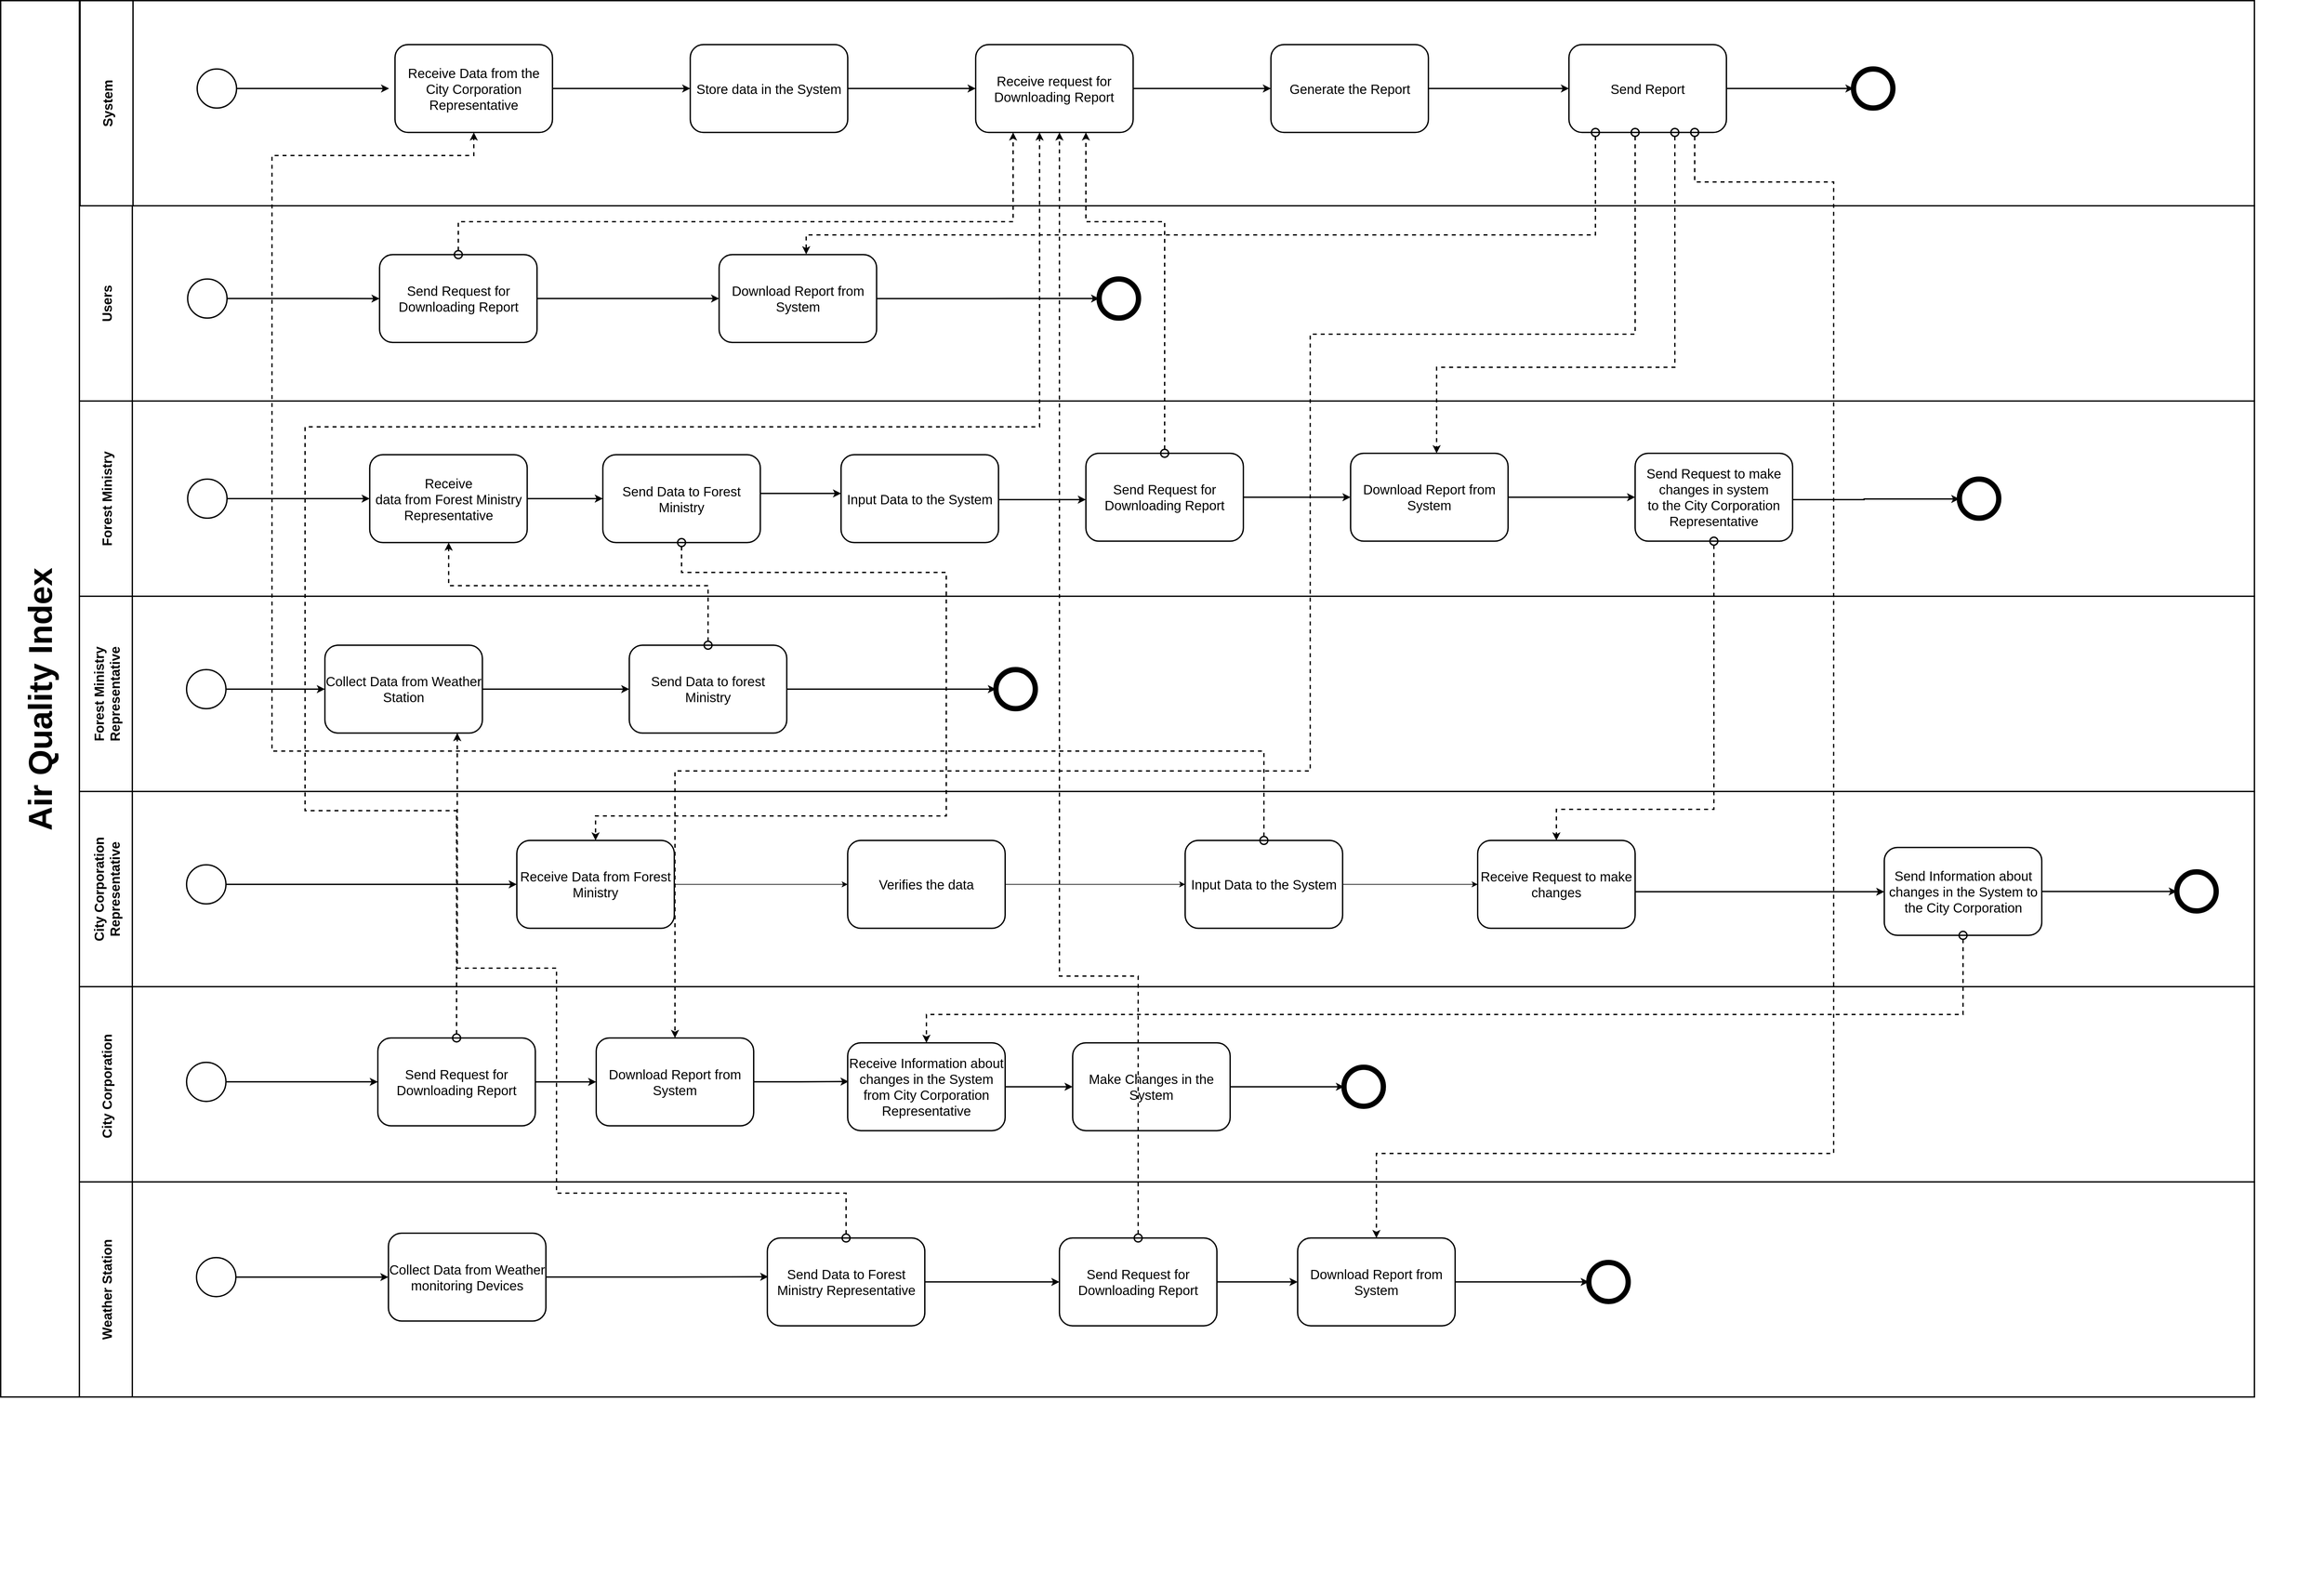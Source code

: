 <mxfile version="20.2.3" type="github">
  <diagram id="QK-G4r99VR7Iopguges4" name="Page-1">
    <mxGraphModel dx="4042" dy="3348" grid="1" gridSize="10" guides="1" tooltips="1" connect="1" arrows="1" fold="1" page="1" pageScale="1" pageWidth="850" pageHeight="1100" math="0" shadow="0">
      <root>
        <mxCell id="0" />
        <mxCell id="1" parent="0" />
        <mxCell id="4ae8aSRG42hauCQbg71n-1" value="" style="group;horizontal=0;" connectable="0" vertex="1" parent="1">
          <mxGeometry x="170" y="-742" width="3510" height="2360" as="geometry" />
        </mxCell>
        <mxCell id="4ae8aSRG42hauCQbg71n-2" value="Users" style="swimlane;horizontal=0;startSize=80;strokeWidth=2;fontSize=20;" vertex="1" parent="4ae8aSRG42hauCQbg71n-1">
          <mxGeometry x="118.983" y="300" width="3286.907" height="295" as="geometry" />
        </mxCell>
        <mxCell id="4ae8aSRG42hauCQbg71n-3" style="edgeStyle=orthogonalEdgeStyle;shape=connector;rounded=0;orthogonalLoop=1;jettySize=auto;html=1;exitX=1;exitY=0.5;exitDx=0;exitDy=0;exitPerimeter=0;labelBackgroundColor=default;fontFamily=Helvetica;fontSize=11;fontColor=default;startArrow=none;startFill=0;endArrow=classic;strokeColor=default;strokeWidth=2;" edge="1" parent="4ae8aSRG42hauCQbg71n-2" source="4ae8aSRG42hauCQbg71n-4" target="4ae8aSRG42hauCQbg71n-9">
          <mxGeometry relative="1" as="geometry" />
        </mxCell>
        <mxCell id="4ae8aSRG42hauCQbg71n-4" value="" style="strokeWidth=2;html=1;shape=mxgraph.flowchart.start_2;whiteSpace=wrap;" vertex="1" parent="4ae8aSRG42hauCQbg71n-2">
          <mxGeometry x="163.602" y="110.625" width="59.492" height="59" as="geometry" />
        </mxCell>
        <mxCell id="4ae8aSRG42hauCQbg71n-5" value="" style="strokeWidth=8;html=1;shape=mxgraph.flowchart.start_2;whiteSpace=wrap;" vertex="1" parent="4ae8aSRG42hauCQbg71n-2">
          <mxGeometry x="1541.021" y="110.625" width="59.492" height="59" as="geometry" />
        </mxCell>
        <mxCell id="4ae8aSRG42hauCQbg71n-6" value="&lt;span style=&quot;font-size: 20px;&quot;&gt;Download Report from System&lt;/span&gt;" style="rounded=1;whiteSpace=wrap;html=1;strokeWidth=2;" vertex="1" parent="4ae8aSRG42hauCQbg71n-2">
          <mxGeometry x="966.737" y="73.75" width="237.966" height="132.75" as="geometry" />
        </mxCell>
        <mxCell id="4ae8aSRG42hauCQbg71n-7" style="edgeStyle=orthogonalEdgeStyle;rounded=0;orthogonalLoop=1;jettySize=auto;html=1;entryX=0;entryY=0.5;entryDx=0;entryDy=0;entryPerimeter=0;strokeWidth=2;" edge="1" parent="4ae8aSRG42hauCQbg71n-2" source="4ae8aSRG42hauCQbg71n-6" target="4ae8aSRG42hauCQbg71n-5">
          <mxGeometry relative="1" as="geometry">
            <mxPoint x="1027.657" y="139.668" as="targetPoint" />
          </mxGeometry>
        </mxCell>
        <mxCell id="4ae8aSRG42hauCQbg71n-8" style="edgeStyle=orthogonalEdgeStyle;shape=connector;rounded=0;orthogonalLoop=1;jettySize=auto;html=1;exitX=1;exitY=0.5;exitDx=0;exitDy=0;entryX=0;entryY=0.5;entryDx=0;entryDy=0;labelBackgroundColor=default;fontFamily=Helvetica;fontSize=11;fontColor=default;startArrow=none;startFill=0;endArrow=classic;strokeColor=default;strokeWidth=2;" edge="1" parent="4ae8aSRG42hauCQbg71n-2" source="4ae8aSRG42hauCQbg71n-9" target="4ae8aSRG42hauCQbg71n-6">
          <mxGeometry relative="1" as="geometry" />
        </mxCell>
        <mxCell id="4ae8aSRG42hauCQbg71n-9" value="&lt;span style=&quot;font-size: 20px;&quot;&gt;Send Request for Downloading Report&lt;/span&gt;" style="rounded=1;whiteSpace=wrap;html=1;strokeWidth=2;" vertex="1" parent="4ae8aSRG42hauCQbg71n-2">
          <mxGeometry x="453.623" y="73.75" width="237.966" height="132.75" as="geometry" />
        </mxCell>
        <mxCell id="4ae8aSRG42hauCQbg71n-10" value="" style="group;strokeWidth=2;" connectable="0" vertex="1" parent="4ae8aSRG42hauCQbg71n-1">
          <mxGeometry x="118.983" y="595" width="3391.017" height="1770" as="geometry" />
        </mxCell>
        <mxCell id="4ae8aSRG42hauCQbg71n-11" value="" style="group;strokeWidth=2;" connectable="0" vertex="1" parent="4ae8aSRG42hauCQbg71n-10">
          <mxGeometry y="295" width="3331.525" height="1475" as="geometry" />
        </mxCell>
        <mxCell id="4ae8aSRG42hauCQbg71n-12" value="" style="group;strokeWidth=2;" connectable="0" vertex="1" parent="4ae8aSRG42hauCQbg71n-11">
          <mxGeometry width="3331.525" height="1475" as="geometry" />
        </mxCell>
        <mxCell id="4ae8aSRG42hauCQbg71n-13" value="Weather Station" style="swimlane;horizontal=0;startSize=80;fillStyle=solid;strokeWidth=2;fontSize=20;fontStyle=1" vertex="1" parent="4ae8aSRG42hauCQbg71n-12">
          <mxGeometry y="885" width="3286.91" height="325" as="geometry" />
        </mxCell>
        <mxCell id="4ae8aSRG42hauCQbg71n-14" style="edgeStyle=orthogonalEdgeStyle;rounded=0;orthogonalLoop=1;jettySize=auto;html=1;entryX=0;entryY=0.5;entryDx=0;entryDy=0;strokeWidth=2;" edge="1" parent="4ae8aSRG42hauCQbg71n-13" source="4ae8aSRG42hauCQbg71n-15" target="4ae8aSRG42hauCQbg71n-17">
          <mxGeometry relative="1" as="geometry" />
        </mxCell>
        <mxCell id="4ae8aSRG42hauCQbg71n-15" value="" style="strokeWidth=2;html=1;shape=mxgraph.flowchart.start_2;whiteSpace=wrap;" vertex="1" parent="4ae8aSRG42hauCQbg71n-13">
          <mxGeometry x="176.987" y="114.313" width="59.492" height="59" as="geometry" />
        </mxCell>
        <mxCell id="4ae8aSRG42hauCQbg71n-16" style="edgeStyle=orthogonalEdgeStyle;rounded=0;orthogonalLoop=1;jettySize=auto;html=1;entryX=0.006;entryY=0.441;entryDx=0;entryDy=0;entryPerimeter=0;strokeWidth=2;" edge="1" parent="4ae8aSRG42hauCQbg71n-13" source="4ae8aSRG42hauCQbg71n-17" target="4ae8aSRG42hauCQbg71n-19">
          <mxGeometry relative="1" as="geometry" />
        </mxCell>
        <mxCell id="4ae8aSRG42hauCQbg71n-17" value="&lt;font style=&quot;font-size: 20px;&quot;&gt;Collect Data from Weather monitoring Devices&lt;/font&gt;" style="rounded=1;whiteSpace=wrap;html=1;strokeWidth=2;" vertex="1" parent="4ae8aSRG42hauCQbg71n-13">
          <mxGeometry x="467.008" y="77.438" width="237.966" height="132.75" as="geometry" />
        </mxCell>
        <mxCell id="4ae8aSRG42hauCQbg71n-18" style="edgeStyle=orthogonalEdgeStyle;rounded=0;orthogonalLoop=1;jettySize=auto;html=1;strokeWidth=2;" edge="1" parent="4ae8aSRG42hauCQbg71n-13" source="4ae8aSRG42hauCQbg71n-19" target="4ae8aSRG42hauCQbg71n-22">
          <mxGeometry relative="1" as="geometry">
            <mxPoint x="1502.16" y="150.845" as="targetPoint" />
          </mxGeometry>
        </mxCell>
        <mxCell id="4ae8aSRG42hauCQbg71n-19" value="&lt;font style=&quot;font-size: 20px;&quot;&gt;Send Data to Forest Ministry Representative&lt;/font&gt;" style="rounded=1;whiteSpace=wrap;html=1;strokeWidth=2;" vertex="1" parent="4ae8aSRG42hauCQbg71n-13">
          <mxGeometry x="1039.614" y="84.812" width="237.966" height="132.75" as="geometry" />
        </mxCell>
        <mxCell id="4ae8aSRG42hauCQbg71n-20" value="&lt;font style=&quot;font-size: 20px;&quot;&gt;Download Report from System&lt;/font&gt;" style="rounded=1;whiteSpace=wrap;html=1;strokeWidth=2;" vertex="1" parent="4ae8aSRG42hauCQbg71n-13">
          <mxGeometry x="1841.013" y="84.81" width="237.966" height="132.75" as="geometry" />
        </mxCell>
        <mxCell id="4ae8aSRG42hauCQbg71n-21" style="edgeStyle=orthogonalEdgeStyle;rounded=0;orthogonalLoop=1;jettySize=auto;html=1;strokeWidth=2;" edge="1" parent="4ae8aSRG42hauCQbg71n-13" source="4ae8aSRG42hauCQbg71n-20" target="4ae8aSRG42hauCQbg71n-24">
          <mxGeometry relative="1" as="geometry">
            <mxPoint x="2242.447" y="150.728" as="targetPoint" />
          </mxGeometry>
        </mxCell>
        <mxCell id="4ae8aSRG42hauCQbg71n-22" value="&lt;font style=&quot;font-size: 20px;&quot;&gt;Send Request for Downloading Report&lt;/font&gt;" style="rounded=1;whiteSpace=wrap;html=1;strokeWidth=2;" vertex="1" parent="4ae8aSRG42hauCQbg71n-13">
          <mxGeometry x="1481.013" y="84.81" width="237.966" height="132.75" as="geometry" />
        </mxCell>
        <mxCell id="4ae8aSRG42hauCQbg71n-23" style="edgeStyle=orthogonalEdgeStyle;rounded=0;orthogonalLoop=1;jettySize=auto;html=1;strokeWidth=2;" edge="1" parent="4ae8aSRG42hauCQbg71n-13" source="4ae8aSRG42hauCQbg71n-22" target="4ae8aSRG42hauCQbg71n-20">
          <mxGeometry relative="1" as="geometry">
            <mxPoint x="1482.036" y="-278.965" as="sourcePoint" />
            <mxPoint x="1532.034" y="-272.63" as="targetPoint" />
          </mxGeometry>
        </mxCell>
        <mxCell id="4ae8aSRG42hauCQbg71n-24" value="" style="strokeWidth=8;html=1;shape=mxgraph.flowchart.start_2;whiteSpace=wrap;" vertex="1" parent="4ae8aSRG42hauCQbg71n-13">
          <mxGeometry x="2281.021" y="121.69" width="59.492" height="59" as="geometry" />
        </mxCell>
        <mxCell id="4ae8aSRG42hauCQbg71n-25" value="City Corporation " style="swimlane;horizontal=0;startSize=80;strokeWidth=2;fontSize=20;" vertex="1" parent="4ae8aSRG42hauCQbg71n-12">
          <mxGeometry y="590" width="3286.907" height="295" as="geometry" />
        </mxCell>
        <mxCell id="4ae8aSRG42hauCQbg71n-26" value="" style="strokeWidth=2;html=1;shape=mxgraph.flowchart.start_2;whiteSpace=wrap;" vertex="1" parent="4ae8aSRG42hauCQbg71n-25">
          <mxGeometry x="161.952" y="114.315" width="59.492" height="59" as="geometry" />
        </mxCell>
        <mxCell id="4ae8aSRG42hauCQbg71n-27" value="" style="strokeWidth=8;html=1;shape=mxgraph.flowchart.start_2;whiteSpace=wrap;" vertex="1" parent="4ae8aSRG42hauCQbg71n-25">
          <mxGeometry x="1911.021" y="121.69" width="59.492" height="59" as="geometry" />
        </mxCell>
        <mxCell id="4ae8aSRG42hauCQbg71n-28" value="&lt;font style=&quot;font-size: 20px;&quot;&gt;Download Report from System&lt;/font&gt;" style="rounded=1;whiteSpace=wrap;html=1;strokeWidth=2;" vertex="1" parent="4ae8aSRG42hauCQbg71n-25">
          <mxGeometry x="781.013" y="77.44" width="237.966" height="132.75" as="geometry" />
        </mxCell>
        <mxCell id="4ae8aSRG42hauCQbg71n-29" style="edgeStyle=orthogonalEdgeStyle;rounded=0;orthogonalLoop=1;jettySize=auto;html=1;strokeWidth=2;" edge="1" parent="4ae8aSRG42hauCQbg71n-25" source="4ae8aSRG42hauCQbg71n-26" target="4ae8aSRG42hauCQbg71n-35">
          <mxGeometry relative="1" as="geometry">
            <mxPoint x="411.017" y="144" as="targetPoint" />
          </mxGeometry>
        </mxCell>
        <mxCell id="4ae8aSRG42hauCQbg71n-30" style="edgeStyle=orthogonalEdgeStyle;rounded=0;orthogonalLoop=1;jettySize=auto;html=1;strokeWidth=2;" edge="1" parent="4ae8aSRG42hauCQbg71n-25" source="4ae8aSRG42hauCQbg71n-31" target="4ae8aSRG42hauCQbg71n-33">
          <mxGeometry relative="1" as="geometry">
            <mxPoint x="1501.017" y="151" as="targetPoint" />
          </mxGeometry>
        </mxCell>
        <mxCell id="4ae8aSRG42hauCQbg71n-31" value="&lt;font style=&quot;font-size: 20px;&quot;&gt;Receive Information about changes in the System from City Corporation Representative&lt;/font&gt;" style="rounded=1;whiteSpace=wrap;html=1;strokeWidth=2;" vertex="1" parent="4ae8aSRG42hauCQbg71n-25">
          <mxGeometry x="1161.019" y="84.815" width="237.966" height="132.75" as="geometry" />
        </mxCell>
        <mxCell id="4ae8aSRG42hauCQbg71n-32" style="edgeStyle=orthogonalEdgeStyle;rounded=0;orthogonalLoop=1;jettySize=auto;html=1;entryX=0.006;entryY=0.441;entryDx=0;entryDy=0;entryPerimeter=0;strokeWidth=2;" edge="1" parent="4ae8aSRG42hauCQbg71n-25" source="4ae8aSRG42hauCQbg71n-28" target="4ae8aSRG42hauCQbg71n-31">
          <mxGeometry relative="1" as="geometry" />
        </mxCell>
        <mxCell id="4ae8aSRG42hauCQbg71n-33" value="&lt;font style=&quot;font-size: 20px;&quot;&gt;Make Changes in the System&lt;/font&gt;" style="rounded=1;whiteSpace=wrap;html=1;strokeWidth=2;" vertex="1" parent="4ae8aSRG42hauCQbg71n-25">
          <mxGeometry x="1501.019" y="84.815" width="237.966" height="132.75" as="geometry" />
        </mxCell>
        <mxCell id="4ae8aSRG42hauCQbg71n-34" style="edgeStyle=orthogonalEdgeStyle;rounded=0;orthogonalLoop=1;jettySize=auto;html=1;strokeWidth=2;" edge="1" parent="4ae8aSRG42hauCQbg71n-25" source="4ae8aSRG42hauCQbg71n-33" target="4ae8aSRG42hauCQbg71n-27">
          <mxGeometry relative="1" as="geometry">
            <mxPoint x="1751.015" y="150.6" as="sourcePoint" />
            <mxPoint x="1891.017" y="151" as="targetPoint" />
          </mxGeometry>
        </mxCell>
        <mxCell id="4ae8aSRG42hauCQbg71n-35" value="&lt;font style=&quot;font-size: 20px;&quot;&gt;Send Request for Downloading Report&lt;/font&gt;" style="rounded=1;whiteSpace=wrap;html=1;strokeWidth=2;" vertex="1" parent="4ae8aSRG42hauCQbg71n-25">
          <mxGeometry x="451.013" y="77.44" width="237.966" height="132.75" as="geometry" />
        </mxCell>
        <mxCell id="4ae8aSRG42hauCQbg71n-36" style="edgeStyle=orthogonalEdgeStyle;rounded=0;orthogonalLoop=1;jettySize=auto;html=1;strokeWidth=2;" edge="1" parent="4ae8aSRG42hauCQbg71n-25" source="4ae8aSRG42hauCQbg71n-35" target="4ae8aSRG42hauCQbg71n-28">
          <mxGeometry relative="1" as="geometry">
            <mxPoint x="711.019" y="153.665" as="sourcePoint" />
            <mxPoint x="761.017" y="160" as="targetPoint" />
          </mxGeometry>
        </mxCell>
        <mxCell id="4ae8aSRG42hauCQbg71n-37" value="City Corporation&#xa;Representative" style="swimlane;horizontal=0;startSize=80;strokeWidth=2;fontSize=20;" vertex="1" parent="4ae8aSRG42hauCQbg71n-12">
          <mxGeometry y="295" width="3286.907" height="295" as="geometry" />
        </mxCell>
        <mxCell id="4ae8aSRG42hauCQbg71n-38" value="" style="strokeWidth=2;html=1;shape=mxgraph.flowchart.start_2;whiteSpace=wrap;" vertex="1" parent="4ae8aSRG42hauCQbg71n-37">
          <mxGeometry x="161.952" y="110.875" width="59.492" height="59" as="geometry" />
        </mxCell>
        <mxCell id="4ae8aSRG42hauCQbg71n-39" style="edgeStyle=orthogonalEdgeStyle;rounded=0;orthogonalLoop=1;jettySize=auto;html=1;strokeWidth=2;" edge="1" parent="4ae8aSRG42hauCQbg71n-37" source="4ae8aSRG42hauCQbg71n-38" target="4ae8aSRG42hauCQbg71n-49">
          <mxGeometry relative="1" as="geometry">
            <mxPoint x="371.013" y="140.375" as="targetPoint" />
          </mxGeometry>
        </mxCell>
        <mxCell id="4ae8aSRG42hauCQbg71n-43" value="&lt;font style=&quot;font-size: 20px;&quot;&gt;Receive Request to make changes&lt;/font&gt;" style="rounded=1;whiteSpace=wrap;html=1;strokeWidth=2;" vertex="1" parent="4ae8aSRG42hauCQbg71n-37">
          <mxGeometry x="2113.049" y="73.995" width="237.966" height="132.75" as="geometry" />
        </mxCell>
        <mxCell id="4ae8aSRG42hauCQbg71n-45" value="&lt;font style=&quot;font-size: 20px;&quot;&gt;Send Information about changes in the System to the City Corporation&lt;/font&gt;" style="rounded=1;whiteSpace=wrap;html=1;strokeWidth=2;" vertex="1" parent="4ae8aSRG42hauCQbg71n-37">
          <mxGeometry x="2727.569" y="84.685" width="237.966" height="132.75" as="geometry" />
        </mxCell>
        <mxCell id="4ae8aSRG42hauCQbg71n-46" style="edgeStyle=orthogonalEdgeStyle;rounded=0;orthogonalLoop=1;jettySize=auto;html=1;strokeWidth=2;" edge="1" parent="4ae8aSRG42hauCQbg71n-37" source="4ae8aSRG42hauCQbg71n-43" target="4ae8aSRG42hauCQbg71n-45">
          <mxGeometry relative="1" as="geometry">
            <mxPoint x="2567.565" y="150.341" as="sourcePoint" />
            <mxPoint x="2684.567" y="157.56" as="targetPoint" />
            <Array as="points">
              <mxPoint x="2587.55" y="151.56" />
              <mxPoint x="2587.55" y="151.56" />
            </Array>
          </mxGeometry>
        </mxCell>
        <mxCell id="4ae8aSRG42hauCQbg71n-47" value="" style="strokeWidth=8;html=1;shape=mxgraph.flowchart.start_2;whiteSpace=wrap;" vertex="1" parent="4ae8aSRG42hauCQbg71n-37">
          <mxGeometry x="3169.601" y="121.56" width="59.492" height="59" as="geometry" />
        </mxCell>
        <mxCell id="4ae8aSRG42hauCQbg71n-48" style="edgeStyle=orthogonalEdgeStyle;rounded=0;orthogonalLoop=1;jettySize=auto;html=1;strokeWidth=2;" edge="1" parent="4ae8aSRG42hauCQbg71n-37" source="4ae8aSRG42hauCQbg71n-45" target="4ae8aSRG42hauCQbg71n-47">
          <mxGeometry relative="1" as="geometry">
            <mxPoint x="2997.565" y="151.013" as="sourcePoint" />
            <mxPoint x="2860.614" y="-289.13" as="targetPoint" />
          </mxGeometry>
        </mxCell>
        <mxCell id="4ae8aSRG42hauCQbg71n-49" value="&lt;span style=&quot;font-size: 20px;&quot;&gt;Receive Data from Forest Ministry&lt;/span&gt;" style="rounded=1;whiteSpace=wrap;html=1;strokeWidth=2;" vertex="1" parent="4ae8aSRG42hauCQbg71n-37">
          <mxGeometry x="661.017" y="74" width="237.966" height="132.75" as="geometry" />
        </mxCell>
        <mxCell id="4ae8aSRG42hauCQbg71n-50" style="edgeStyle=orthogonalEdgeStyle;rounded=0;orthogonalLoop=1;jettySize=auto;html=1;exitX=1;exitY=0.5;exitDx=0;exitDy=0;" edge="1" parent="4ae8aSRG42hauCQbg71n-37" source="4ae8aSRG42hauCQbg71n-51" target="4ae8aSRG42hauCQbg71n-54">
          <mxGeometry relative="1" as="geometry" />
        </mxCell>
        <mxCell id="4ae8aSRG42hauCQbg71n-51" value="&lt;span style=&quot;font-size: 20px;&quot;&gt;Verifies the data&lt;/span&gt;" style="rounded=1;whiteSpace=wrap;html=1;strokeWidth=2;" vertex="1" parent="4ae8aSRG42hauCQbg71n-37">
          <mxGeometry x="1161.017" y="74" width="237.966" height="132.75" as="geometry" />
        </mxCell>
        <mxCell id="4ae8aSRG42hauCQbg71n-52" style="edgeStyle=orthogonalEdgeStyle;rounded=0;orthogonalLoop=1;jettySize=auto;html=1;exitX=1;exitY=0.5;exitDx=0;exitDy=0;" edge="1" parent="4ae8aSRG42hauCQbg71n-37" source="4ae8aSRG42hauCQbg71n-49" target="4ae8aSRG42hauCQbg71n-51">
          <mxGeometry relative="1" as="geometry" />
        </mxCell>
        <mxCell id="4ae8aSRG42hauCQbg71n-53" style="edgeStyle=orthogonalEdgeStyle;rounded=0;orthogonalLoop=1;jettySize=auto;html=1;exitX=1;exitY=0.5;exitDx=0;exitDy=0;" edge="1" parent="4ae8aSRG42hauCQbg71n-37" source="4ae8aSRG42hauCQbg71n-54" target="4ae8aSRG42hauCQbg71n-43">
          <mxGeometry relative="1" as="geometry" />
        </mxCell>
        <mxCell id="4ae8aSRG42hauCQbg71n-54" value="&lt;span style=&quot;font-size: 20px;&quot;&gt;Input Data to the System&lt;/span&gt;" style="rounded=1;whiteSpace=wrap;html=1;strokeWidth=2;" vertex="1" parent="4ae8aSRG42hauCQbg71n-37">
          <mxGeometry x="1671.017" y="74.0" width="237.966" height="132.75" as="geometry" />
        </mxCell>
        <mxCell id="4ae8aSRG42hauCQbg71n-55" style="edgeStyle=orthogonalEdgeStyle;rounded=0;orthogonalLoop=1;jettySize=auto;html=1;dashed=1;startArrow=oval;startFill=0;endArrow=classic;endFill=1;strokeWidth=2;startSize=12;" edge="1" parent="4ae8aSRG42hauCQbg71n-12" source="4ae8aSRG42hauCQbg71n-19" target="4ae8aSRG42hauCQbg71n-103">
          <mxGeometry relative="1" as="geometry">
            <Array as="points">
              <mxPoint x="1159" y="902" />
              <mxPoint x="721" y="902" />
              <mxPoint x="721" y="562" />
              <mxPoint x="571" y="562" />
            </Array>
            <mxPoint x="251.017" y="532" as="targetPoint" />
          </mxGeometry>
        </mxCell>
        <mxCell id="4ae8aSRG42hauCQbg71n-56" style="edgeStyle=orthogonalEdgeStyle;rounded=0;orthogonalLoop=1;jettySize=auto;html=1;exitX=0.5;exitY=1;exitDx=0;exitDy=0;dashed=1;startArrow=oval;startFill=0;startSize=12;sourcePerimeterSpacing=0;strokeWidth=2;" edge="1" parent="4ae8aSRG42hauCQbg71n-12" source="4ae8aSRG42hauCQbg71n-45" target="4ae8aSRG42hauCQbg71n-31">
          <mxGeometry relative="1" as="geometry">
            <Array as="points">
              <mxPoint x="2846" y="632" />
              <mxPoint x="1280" y="632" />
            </Array>
          </mxGeometry>
        </mxCell>
        <mxCell id="4ae8aSRG42hauCQbg71n-100" value="Forest Ministry&#xa;Representative" style="swimlane;horizontal=0;startSize=80;strokeWidth=2;fontSize=20;" vertex="1" parent="4ae8aSRG42hauCQbg71n-12">
          <mxGeometry width="3286.907" height="295" as="geometry" />
        </mxCell>
        <mxCell id="4ae8aSRG42hauCQbg71n-101" value="" style="strokeWidth=2;html=1;shape=mxgraph.flowchart.start_2;whiteSpace=wrap;" vertex="1" parent="4ae8aSRG42hauCQbg71n-100">
          <mxGeometry x="161.952" y="110.875" width="59.492" height="59" as="geometry" />
        </mxCell>
        <mxCell id="4ae8aSRG42hauCQbg71n-102" style="edgeStyle=orthogonalEdgeStyle;rounded=0;orthogonalLoop=1;jettySize=auto;html=1;entryX=0;entryY=0.5;entryDx=0;entryDy=0;strokeWidth=2;" edge="1" parent="4ae8aSRG42hauCQbg71n-100" source="4ae8aSRG42hauCQbg71n-101" target="4ae8aSRG42hauCQbg71n-103">
          <mxGeometry relative="1" as="geometry" />
        </mxCell>
        <mxCell id="4ae8aSRG42hauCQbg71n-103" value="&lt;font style=&quot;font-size: 20px;&quot;&gt;Collect Data from Weather Station&lt;/font&gt;" style="rounded=1;whiteSpace=wrap;html=1;strokeWidth=2;" vertex="1" parent="4ae8aSRG42hauCQbg71n-100">
          <mxGeometry x="371.013" y="74.0" width="237.966" height="132.75" as="geometry" />
        </mxCell>
        <mxCell id="4ae8aSRG42hauCQbg71n-104" style="edgeStyle=orthogonalEdgeStyle;rounded=0;orthogonalLoop=1;jettySize=auto;html=1;strokeWidth=2;" edge="1" parent="4ae8aSRG42hauCQbg71n-100" source="4ae8aSRG42hauCQbg71n-103" target="4ae8aSRG42hauCQbg71n-105">
          <mxGeometry relative="1" as="geometry">
            <mxPoint x="689.939" y="140.075" as="sourcePoint" />
            <mxPoint x="991.017" y="140" as="targetPoint" />
          </mxGeometry>
        </mxCell>
        <mxCell id="4ae8aSRG42hauCQbg71n-105" value="&lt;font style=&quot;font-size: 20px;&quot;&gt;Send Data to forest Ministry&lt;/font&gt;" style="rounded=1;whiteSpace=wrap;html=1;strokeWidth=2;" vertex="1" parent="4ae8aSRG42hauCQbg71n-100">
          <mxGeometry x="831.019" y="73.995" width="237.966" height="132.75" as="geometry" />
        </mxCell>
        <mxCell id="4ae8aSRG42hauCQbg71n-110" value="" style="strokeWidth=8;html=1;shape=mxgraph.flowchart.start_2;whiteSpace=wrap;" vertex="1" parent="4ae8aSRG42hauCQbg71n-100">
          <mxGeometry x="1385.081" y="110.88" width="59.492" height="59" as="geometry" />
        </mxCell>
        <mxCell id="4ae8aSRG42hauCQbg71n-111" style="edgeStyle=orthogonalEdgeStyle;rounded=0;orthogonalLoop=1;jettySize=auto;html=1;strokeWidth=2;" edge="1" parent="4ae8aSRG42hauCQbg71n-100" source="4ae8aSRG42hauCQbg71n-105" target="4ae8aSRG42hauCQbg71n-110">
          <mxGeometry relative="1" as="geometry">
            <mxPoint x="1181.015" y="140.38" as="sourcePoint" />
            <mxPoint x="1076.094" y="-299.81" as="targetPoint" />
          </mxGeometry>
        </mxCell>
        <mxCell id="4ae8aSRG42hauCQbg71n-57" value="Forest Ministry" style="swimlane;horizontal=0;startSize=80;strokeWidth=2;fontSize=20;rounded=0;swimlaneLine=1;" vertex="1" parent="4ae8aSRG42hauCQbg71n-10">
          <mxGeometry width="3286.907" height="295" as="geometry">
            <mxRectangle x="880" y="360" width="40" height="150" as="alternateBounds" />
          </mxGeometry>
        </mxCell>
        <mxCell id="4ae8aSRG42hauCQbg71n-58" style="edgeStyle=orthogonalEdgeStyle;rounded=0;orthogonalLoop=1;jettySize=auto;html=1;strokeWidth=2;" edge="1" parent="4ae8aSRG42hauCQbg71n-57" source="4ae8aSRG42hauCQbg71n-66" target="4ae8aSRG42hauCQbg71n-70">
          <mxGeometry relative="1" as="geometry">
            <mxPoint x="2341.017" y="145.38" as="targetPoint" />
            <mxPoint x="2111.017" y="149" as="sourcePoint" />
          </mxGeometry>
        </mxCell>
        <mxCell id="4ae8aSRG42hauCQbg71n-59" value="&lt;font style=&quot;font-size: 20px;&quot;&gt;Input Data to the System&lt;/font&gt;" style="rounded=1;whiteSpace=wrap;html=1;strokeWidth=2;" vertex="1" parent="4ae8aSRG42hauCQbg71n-57">
          <mxGeometry x="1151.012" y="81.125" width="237.966" height="132.75" as="geometry" />
        </mxCell>
        <mxCell id="4ae8aSRG42hauCQbg71n-60" style="edgeStyle=orthogonalEdgeStyle;rounded=0;orthogonalLoop=1;jettySize=auto;html=1;entryX=0;entryY=0.5;entryDx=0;entryDy=0;strokeWidth=2;" edge="1" parent="4ae8aSRG42hauCQbg71n-57" source="4ae8aSRG42hauCQbg71n-65" target="4ae8aSRG42hauCQbg71n-64">
          <mxGeometry relative="1" as="geometry" />
        </mxCell>
        <mxCell id="4ae8aSRG42hauCQbg71n-61" style="edgeStyle=orthogonalEdgeStyle;rounded=0;orthogonalLoop=1;jettySize=auto;html=1;exitX=1;exitY=0.441;exitDx=0;exitDy=0;exitPerimeter=0;strokeWidth=2;" edge="1" parent="4ae8aSRG42hauCQbg71n-57" source="4ae8aSRG42hauCQbg71n-62" target="4ae8aSRG42hauCQbg71n-59">
          <mxGeometry relative="1" as="geometry">
            <mxPoint x="1181.017" y="140" as="targetPoint" />
            <Array as="points">
              <mxPoint x="1190" y="140" />
              <mxPoint x="1190" y="147" />
            </Array>
          </mxGeometry>
        </mxCell>
        <mxCell id="4ae8aSRG42hauCQbg71n-62" value="&lt;font style=&quot;font-size: 20px;&quot;&gt;Send Data to Forest Ministry&lt;/font&gt;" style="rounded=1;whiteSpace=wrap;html=1;strokeWidth=2;" vertex="1" parent="4ae8aSRG42hauCQbg71n-57">
          <mxGeometry x="791.014" y="81.125" width="237.966" height="132.75" as="geometry" />
        </mxCell>
        <mxCell id="4ae8aSRG42hauCQbg71n-63" style="edgeStyle=orthogonalEdgeStyle;rounded=0;orthogonalLoop=1;jettySize=auto;html=1;exitX=1;exitY=0.5;exitDx=0;exitDy=0;entryX=0;entryY=0.5;entryDx=0;entryDy=0;fontSize=27;strokeWidth=2;" edge="1" parent="4ae8aSRG42hauCQbg71n-57" source="4ae8aSRG42hauCQbg71n-64" target="4ae8aSRG42hauCQbg71n-62">
          <mxGeometry relative="1" as="geometry" />
        </mxCell>
        <mxCell id="4ae8aSRG42hauCQbg71n-64" value="&lt;span style=&quot;font-size: 20px;&quot;&gt;Receive&lt;br&gt;data from Forest Ministry Representative&lt;/span&gt;" style="rounded=1;whiteSpace=wrap;html=1;strokeWidth=2;" vertex="1" parent="4ae8aSRG42hauCQbg71n-57">
          <mxGeometry x="438.75" y="81.125" width="237.966" height="132.75" as="geometry" />
        </mxCell>
        <mxCell id="4ae8aSRG42hauCQbg71n-65" value="" style="strokeWidth=2;html=1;shape=mxgraph.flowchart.start_2;whiteSpace=wrap;" vertex="1" parent="4ae8aSRG42hauCQbg71n-57">
          <mxGeometry x="163.602" y="118" width="59.492" height="59" as="geometry" />
        </mxCell>
        <mxCell id="4ae8aSRG42hauCQbg71n-66" value="&lt;font style=&quot;font-size: 20px;&quot;&gt;Download Report from System&lt;/font&gt;" style="rounded=1;whiteSpace=wrap;html=1;strokeWidth=2;" vertex="1" parent="4ae8aSRG42hauCQbg71n-57">
          <mxGeometry x="1921.013" y="79" width="237.966" height="132.75" as="geometry" />
        </mxCell>
        <mxCell id="4ae8aSRG42hauCQbg71n-67" value="&lt;font style=&quot;font-size: 20px;&quot;&gt;Send Request for Downloading Report&lt;/font&gt;" style="rounded=1;whiteSpace=wrap;html=1;strokeWidth=2;" vertex="1" parent="4ae8aSRG42hauCQbg71n-57">
          <mxGeometry x="1521.013" y="79" width="237.966" height="132.75" as="geometry" />
        </mxCell>
        <mxCell id="4ae8aSRG42hauCQbg71n-68" style="edgeStyle=orthogonalEdgeStyle;rounded=0;orthogonalLoop=1;jettySize=auto;html=1;strokeWidth=2;" edge="1" parent="4ae8aSRG42hauCQbg71n-57" source="4ae8aSRG42hauCQbg71n-67" target="4ae8aSRG42hauCQbg71n-66">
          <mxGeometry relative="1" as="geometry">
            <mxPoint x="1861.017" y="139" as="targetPoint" />
            <mxPoint x="1771.019" y="144.79" as="sourcePoint" />
          </mxGeometry>
        </mxCell>
        <mxCell id="4ae8aSRG42hauCQbg71n-69" style="edgeStyle=orthogonalEdgeStyle;rounded=0;orthogonalLoop=1;jettySize=auto;html=1;strokeWidth=2;" edge="1" parent="4ae8aSRG42hauCQbg71n-57" source="4ae8aSRG42hauCQbg71n-59" target="4ae8aSRG42hauCQbg71n-67">
          <mxGeometry relative="1" as="geometry">
            <mxPoint x="1471.017" y="179" as="targetPoint" />
            <mxPoint x="1401.019" y="149.025" as="sourcePoint" />
            <Array as="points">
              <mxPoint x="1471" y="149" />
              <mxPoint x="1471" y="149" />
            </Array>
          </mxGeometry>
        </mxCell>
        <mxCell id="4ae8aSRG42hauCQbg71n-70" value="&lt;font style=&quot;font-size: 20px;&quot;&gt;Send Request to make changes in system &lt;br&gt;to the City Corporation Representative&lt;/font&gt;" style="rounded=1;whiteSpace=wrap;html=1;strokeWidth=2;" vertex="1" parent="4ae8aSRG42hauCQbg71n-57">
          <mxGeometry x="2351.013" y="79" width="237.966" height="132.75" as="geometry" />
        </mxCell>
        <mxCell id="4ae8aSRG42hauCQbg71n-71" value="" style="strokeWidth=8;html=1;shape=mxgraph.flowchart.start_2;whiteSpace=wrap;" vertex="1" parent="4ae8aSRG42hauCQbg71n-57">
          <mxGeometry x="2841.021" y="118" width="59.492" height="59" as="geometry" />
        </mxCell>
        <mxCell id="4ae8aSRG42hauCQbg71n-72" style="edgeStyle=orthogonalEdgeStyle;rounded=0;orthogonalLoop=1;jettySize=auto;html=1;strokeWidth=2;" edge="1" parent="4ae8aSRG42hauCQbg71n-57" source="4ae8aSRG42hauCQbg71n-70" target="4ae8aSRG42hauCQbg71n-71">
          <mxGeometry relative="1" as="geometry">
            <mxPoint x="2793.053" y="148.995" as="targetPoint" />
            <mxPoint x="2601.019" y="148.995" as="sourcePoint" />
            <Array as="points">
              <mxPoint x="2697" y="149" />
              <mxPoint x="2793" y="148" />
            </Array>
          </mxGeometry>
        </mxCell>
        <mxCell id="4ae8aSRG42hauCQbg71n-73" style="edgeStyle=orthogonalEdgeStyle;rounded=0;orthogonalLoop=1;jettySize=auto;html=1;dashed=1;startArrow=oval;startFill=0;startSize=12;sourcePerimeterSpacing=0;strokeWidth=2;" edge="1" parent="4ae8aSRG42hauCQbg71n-10" source="4ae8aSRG42hauCQbg71n-105" target="4ae8aSRG42hauCQbg71n-64">
          <mxGeometry relative="1" as="geometry">
            <Array as="points">
              <mxPoint x="950" y="279" />
              <mxPoint x="558" y="279" />
            </Array>
            <mxPoint x="950.017" y="347" as="sourcePoint" />
          </mxGeometry>
        </mxCell>
        <mxCell id="4ae8aSRG42hauCQbg71n-74" style="edgeStyle=orthogonalEdgeStyle;rounded=0;orthogonalLoop=1;jettySize=auto;html=1;exitX=0.5;exitY=1;exitDx=0;exitDy=0;dashed=1;startArrow=oval;startFill=0;startSize=12;sourcePerimeterSpacing=0;strokeWidth=2;" edge="1" parent="4ae8aSRG42hauCQbg71n-10" source="4ae8aSRG42hauCQbg71n-70" target="4ae8aSRG42hauCQbg71n-43">
          <mxGeometry relative="1" as="geometry">
            <mxPoint x="1551.017" y="359" as="targetPoint" />
            <Array as="points">
              <mxPoint x="2470" y="617" />
              <mxPoint x="2232" y="617" />
            </Array>
          </mxGeometry>
        </mxCell>
        <mxCell id="4ae8aSRG42hauCQbg71n-75" style="edgeStyle=orthogonalEdgeStyle;rounded=0;orthogonalLoop=1;jettySize=auto;html=1;exitX=0.5;exitY=1;exitDx=0;exitDy=0;dashed=1;strokeWidth=2;startArrow=oval;startFill=0;startSize=12;" edge="1" parent="4ae8aSRG42hauCQbg71n-10" source="4ae8aSRG42hauCQbg71n-62" target="4ae8aSRG42hauCQbg71n-49">
          <mxGeometry relative="1" as="geometry">
            <Array as="points">
              <mxPoint x="910" y="259" />
              <mxPoint x="1310" y="259" />
              <mxPoint x="1310" y="627" />
              <mxPoint x="780" y="627" />
            </Array>
          </mxGeometry>
        </mxCell>
        <mxCell id="4ae8aSRG42hauCQbg71n-76" value="System" style="swimlane;horizontal=0;startSize=80;strokeWidth=2;fontSize=20;" vertex="1" parent="4ae8aSRG42hauCQbg71n-1">
          <mxGeometry x="120" y="-10" width="3285.89" height="310" as="geometry" />
        </mxCell>
        <mxCell id="4ae8aSRG42hauCQbg71n-77" style="edgeStyle=orthogonalEdgeStyle;shape=connector;rounded=0;orthogonalLoop=1;jettySize=auto;html=1;exitX=1;exitY=0.5;exitDx=0;exitDy=0;exitPerimeter=0;labelBackgroundColor=default;fontFamily=Helvetica;fontSize=11;fontColor=default;startArrow=none;startFill=0;endArrow=classic;strokeColor=default;strokeWidth=2;" edge="1" parent="4ae8aSRG42hauCQbg71n-76" source="4ae8aSRG42hauCQbg71n-78">
          <mxGeometry relative="1" as="geometry">
            <mxPoint x="467.008" y="132.75" as="targetPoint" />
          </mxGeometry>
        </mxCell>
        <mxCell id="4ae8aSRG42hauCQbg71n-78" value="" style="strokeWidth=2;html=1;shape=mxgraph.flowchart.start_2;whiteSpace=wrap;" vertex="1" parent="4ae8aSRG42hauCQbg71n-76">
          <mxGeometry x="176.987" y="103.25" width="59.492" height="59" as="geometry" />
        </mxCell>
        <mxCell id="4ae8aSRG42hauCQbg71n-79" value="" style="strokeWidth=8;html=1;shape=mxgraph.flowchart.start_2;whiteSpace=wrap;" vertex="1" parent="4ae8aSRG42hauCQbg71n-76">
          <mxGeometry x="2680.004" y="103.25" width="59.492" height="59" as="geometry" />
        </mxCell>
        <mxCell id="4ae8aSRG42hauCQbg71n-80" value="&lt;font style=&quot;font-size: 20px;&quot;&gt;Receive Data from the City Corporation Representative&lt;/font&gt;" style="rounded=1;whiteSpace=wrap;html=1;strokeWidth=2;" vertex="1" parent="4ae8aSRG42hauCQbg71n-76">
          <mxGeometry x="475.932" y="66.375" width="237.966" height="132.75" as="geometry" />
        </mxCell>
        <mxCell id="4ae8aSRG42hauCQbg71n-81" value="&lt;font style=&quot;font-size: 20px;&quot;&gt;Store data in the System&lt;/font&gt;" style="rounded=1;whiteSpace=wrap;html=1;strokeWidth=2;" vertex="1" parent="4ae8aSRG42hauCQbg71n-76">
          <mxGeometry x="922.119" y="66.375" width="237.966" height="132.75" as="geometry" />
        </mxCell>
        <mxCell id="4ae8aSRG42hauCQbg71n-82" style="edgeStyle=orthogonalEdgeStyle;rounded=0;orthogonalLoop=1;jettySize=auto;html=1;entryX=0;entryY=0.5;entryDx=0;entryDy=0;startArrow=none;startFill=0;endArrow=classic;endFill=1;strokeWidth=2;" edge="1" parent="4ae8aSRG42hauCQbg71n-76" source="4ae8aSRG42hauCQbg71n-83" target="4ae8aSRG42hauCQbg71n-85">
          <mxGeometry relative="1" as="geometry" />
        </mxCell>
        <mxCell id="4ae8aSRG42hauCQbg71n-83" value="&lt;font style=&quot;font-size: 20px;&quot;&gt;Receive request for Downloading Report&lt;/font&gt;" style="rounded=1;whiteSpace=wrap;html=1;strokeWidth=2;" vertex="1" parent="4ae8aSRG42hauCQbg71n-76">
          <mxGeometry x="1353.432" y="66.375" width="237.966" height="132.75" as="geometry" />
        </mxCell>
        <mxCell id="4ae8aSRG42hauCQbg71n-84" style="edgeStyle=orthogonalEdgeStyle;rounded=0;orthogonalLoop=1;jettySize=auto;html=1;startArrow=none;startFill=0;endArrow=classic;endFill=1;strokeWidth=2;" edge="1" parent="4ae8aSRG42hauCQbg71n-76" source="4ae8aSRG42hauCQbg71n-85" target="4ae8aSRG42hauCQbg71n-88">
          <mxGeometry relative="1" as="geometry">
            <mxPoint x="2230" y="133" as="targetPoint" />
          </mxGeometry>
        </mxCell>
        <mxCell id="4ae8aSRG42hauCQbg71n-85" value="&lt;span style=&quot;font-size: 20px;&quot;&gt;Generate the Report&lt;/span&gt;" style="rounded=1;whiteSpace=wrap;html=1;strokeWidth=2;" vertex="1" parent="4ae8aSRG42hauCQbg71n-76">
          <mxGeometry x="1799.619" y="66.375" width="237.966" height="132.75" as="geometry" />
        </mxCell>
        <mxCell id="4ae8aSRG42hauCQbg71n-86" style="edgeStyle=orthogonalEdgeStyle;rounded=0;orthogonalLoop=1;jettySize=auto;html=1;strokeWidth=2;" edge="1" parent="4ae8aSRG42hauCQbg71n-76" source="4ae8aSRG42hauCQbg71n-80" target="4ae8aSRG42hauCQbg71n-81">
          <mxGeometry relative="1" as="geometry">
            <mxPoint x="921.102" y="142.75" as="targetPoint" />
          </mxGeometry>
        </mxCell>
        <mxCell id="4ae8aSRG42hauCQbg71n-87" style="edgeStyle=orthogonalEdgeStyle;rounded=0;orthogonalLoop=1;jettySize=auto;html=1;exitX=1;exitY=0.5;exitDx=0;exitDy=0;strokeWidth=2;" edge="1" parent="4ae8aSRG42hauCQbg71n-76" source="4ae8aSRG42hauCQbg71n-81" target="4ae8aSRG42hauCQbg71n-83">
          <mxGeometry relative="1" as="geometry">
            <mxPoint x="1352.415" y="142.012" as="targetPoint" />
          </mxGeometry>
        </mxCell>
        <mxCell id="4ae8aSRG42hauCQbg71n-88" value="&lt;span style=&quot;font-size: 20px;&quot;&gt;Send Report&lt;/span&gt;" style="rounded=1;whiteSpace=wrap;html=1;strokeWidth=2;" vertex="1" parent="4ae8aSRG42hauCQbg71n-76">
          <mxGeometry x="2249.999" y="66.375" width="237.966" height="132.75" as="geometry" />
        </mxCell>
        <mxCell id="4ae8aSRG42hauCQbg71n-89" style="edgeStyle=orthogonalEdgeStyle;rounded=0;orthogonalLoop=1;jettySize=auto;html=1;startArrow=none;startFill=0;endArrow=classic;endFill=1;strokeWidth=2;" edge="1" parent="4ae8aSRG42hauCQbg71n-76" source="4ae8aSRG42hauCQbg71n-88" target="4ae8aSRG42hauCQbg71n-79">
          <mxGeometry relative="1" as="geometry">
            <mxPoint x="2500.005" y="132.16" as="sourcePoint" />
            <mxPoint x="2630" y="132" as="targetPoint" />
          </mxGeometry>
        </mxCell>
        <mxCell id="4ae8aSRG42hauCQbg71n-90" style="edgeStyle=orthogonalEdgeStyle;rounded=0;orthogonalLoop=1;jettySize=auto;html=1;startArrow=oval;startFill=0;endArrow=classic;endFill=1;dashed=1;strokeWidth=2;jumpSize=6;startSize=12;" edge="1" parent="4ae8aSRG42hauCQbg71n-1" source="4ae8aSRG42hauCQbg71n-9" target="4ae8aSRG42hauCQbg71n-83">
          <mxGeometry relative="1" as="geometry">
            <mxPoint x="1580" y="214" as="targetPoint" />
            <Array as="points">
              <mxPoint x="692" y="324" />
              <mxPoint x="1530" y="324" />
            </Array>
          </mxGeometry>
        </mxCell>
        <mxCell id="4ae8aSRG42hauCQbg71n-91" style="edgeStyle=orthogonalEdgeStyle;rounded=0;orthogonalLoop=1;jettySize=auto;html=1;entryX=0.553;entryY=-0.003;entryDx=0;entryDy=0;entryPerimeter=0;dashed=1;startArrow=oval;startFill=0;endArrow=classic;endFill=1;strokeWidth=2;startSize=12;" edge="1" parent="4ae8aSRG42hauCQbg71n-1" source="4ae8aSRG42hauCQbg71n-88" target="4ae8aSRG42hauCQbg71n-6">
          <mxGeometry relative="1" as="geometry">
            <Array as="points">
              <mxPoint x="2410" y="344" />
              <mxPoint x="1217" y="344" />
            </Array>
          </mxGeometry>
        </mxCell>
        <mxCell id="4ae8aSRG42hauCQbg71n-92" value="&lt;b style=&quot;background-color: initial; font-size: 50px;&quot;&gt;&lt;font style=&quot;font-size: 50px;&quot;&gt;Air Quality Index&lt;/font&gt;&lt;/b&gt;" style="rounded=180&#xa;;whiteSpace=wrap;html=1;fontFamily=Helvetica;fontSize=50;fontColor=default;strokeWidth=2;verticalAlign=middle;horizontal=0;" vertex="1" parent="4ae8aSRG42hauCQbg71n-1">
          <mxGeometry y="-10" width="118.98" height="2110" as="geometry" />
        </mxCell>
        <mxCell id="4ae8aSRG42hauCQbg71n-93" style="edgeStyle=orthogonalEdgeStyle;rounded=0;orthogonalLoop=1;jettySize=auto;html=1;exitX=0.5;exitY=0;exitDx=0;exitDy=0;dashed=1;startArrow=oval;startFill=0;startSize=12;sourcePerimeterSpacing=0;strokeWidth=2;" edge="1" parent="4ae8aSRG42hauCQbg71n-1" source="4ae8aSRG42hauCQbg71n-67" target="4ae8aSRG42hauCQbg71n-83">
          <mxGeometry relative="1" as="geometry">
            <Array as="points">
              <mxPoint x="1759" y="324" />
              <mxPoint x="1640" y="324" />
            </Array>
          </mxGeometry>
        </mxCell>
        <mxCell id="4ae8aSRG42hauCQbg71n-94" style="edgeStyle=orthogonalEdgeStyle;rounded=0;orthogonalLoop=1;jettySize=auto;html=1;dashed=1;startArrow=oval;startFill=0;startSize=12;sourcePerimeterSpacing=0;strokeWidth=2;" edge="1" parent="4ae8aSRG42hauCQbg71n-1" source="4ae8aSRG42hauCQbg71n-88" target="4ae8aSRG42hauCQbg71n-66">
          <mxGeometry relative="1" as="geometry">
            <Array as="points">
              <mxPoint x="2530" y="544" />
              <mxPoint x="2170" y="544" />
            </Array>
          </mxGeometry>
        </mxCell>
        <mxCell id="4ae8aSRG42hauCQbg71n-95" style="edgeStyle=orthogonalEdgeStyle;rounded=0;orthogonalLoop=1;jettySize=auto;html=1;exitX=0.5;exitY=0;exitDx=0;exitDy=0;dashed=1;startArrow=oval;startFill=0;startSize=12;sourcePerimeterSpacing=0;strokeWidth=2;" edge="1" parent="4ae8aSRG42hauCQbg71n-1" source="4ae8aSRG42hauCQbg71n-35" target="4ae8aSRG42hauCQbg71n-83">
          <mxGeometry relative="1" as="geometry">
            <Array as="points">
              <mxPoint x="689" y="1214" />
              <mxPoint x="460" y="1214" />
              <mxPoint x="460" y="634" />
              <mxPoint x="1570" y="634" />
            </Array>
          </mxGeometry>
        </mxCell>
        <mxCell id="4ae8aSRG42hauCQbg71n-96" style="edgeStyle=orthogonalEdgeStyle;rounded=0;orthogonalLoop=1;jettySize=auto;html=1;dashed=1;startArrow=oval;startFill=0;startSize=12;sourcePerimeterSpacing=0;strokeWidth=2;" edge="1" parent="4ae8aSRG42hauCQbg71n-1" source="4ae8aSRG42hauCQbg71n-88" target="4ae8aSRG42hauCQbg71n-28">
          <mxGeometry relative="1" as="geometry">
            <Array as="points">
              <mxPoint x="2470" y="494" />
              <mxPoint x="1979" y="494" />
              <mxPoint x="1979" y="1154" />
              <mxPoint x="1019" y="1154" />
            </Array>
          </mxGeometry>
        </mxCell>
        <mxCell id="4ae8aSRG42hauCQbg71n-97" style="edgeStyle=orthogonalEdgeStyle;rounded=0;orthogonalLoop=1;jettySize=auto;html=1;exitX=0.5;exitY=0;exitDx=0;exitDy=0;dashed=1;startArrow=oval;startFill=0;startSize=12;sourcePerimeterSpacing=0;strokeWidth=2;" edge="1" parent="4ae8aSRG42hauCQbg71n-1" source="4ae8aSRG42hauCQbg71n-22" target="4ae8aSRG42hauCQbg71n-83">
          <mxGeometry relative="1" as="geometry">
            <Array as="points">
              <mxPoint x="1719" y="1464" />
              <mxPoint x="1600" y="1464" />
            </Array>
          </mxGeometry>
        </mxCell>
        <mxCell id="4ae8aSRG42hauCQbg71n-98" style="edgeStyle=orthogonalEdgeStyle;rounded=0;orthogonalLoop=1;jettySize=auto;html=1;dashed=1;startArrow=oval;startFill=0;startSize=12;sourcePerimeterSpacing=0;strokeWidth=2;" edge="1" parent="4ae8aSRG42hauCQbg71n-1" source="4ae8aSRG42hauCQbg71n-88" target="4ae8aSRG42hauCQbg71n-20">
          <mxGeometry relative="1" as="geometry">
            <mxPoint x="2607.286" y="1602.571" as="targetPoint" />
            <mxPoint x="2620" y="214" as="sourcePoint" />
            <Array as="points">
              <mxPoint x="2560" y="264" />
              <mxPoint x="2770" y="264" />
              <mxPoint x="2770" y="1732" />
              <mxPoint x="2079" y="1732" />
            </Array>
          </mxGeometry>
        </mxCell>
        <mxCell id="4ae8aSRG42hauCQbg71n-99" style="edgeStyle=orthogonalEdgeStyle;rounded=0;orthogonalLoop=1;jettySize=auto;html=1;dashed=1;startArrow=oval;startFill=0;startSize=12;strokeWidth=2;" edge="1" parent="4ae8aSRG42hauCQbg71n-1" source="4ae8aSRG42hauCQbg71n-54" target="4ae8aSRG42hauCQbg71n-80">
          <mxGeometry relative="1" as="geometry">
            <mxPoint x="2209" y="1134" as="sourcePoint" />
            <Array as="points">
              <mxPoint x="1909" y="1124" />
              <mxPoint x="410" y="1124" />
              <mxPoint x="410" y="224" />
              <mxPoint x="715" y="224" />
            </Array>
          </mxGeometry>
        </mxCell>
      </root>
    </mxGraphModel>
  </diagram>
</mxfile>
